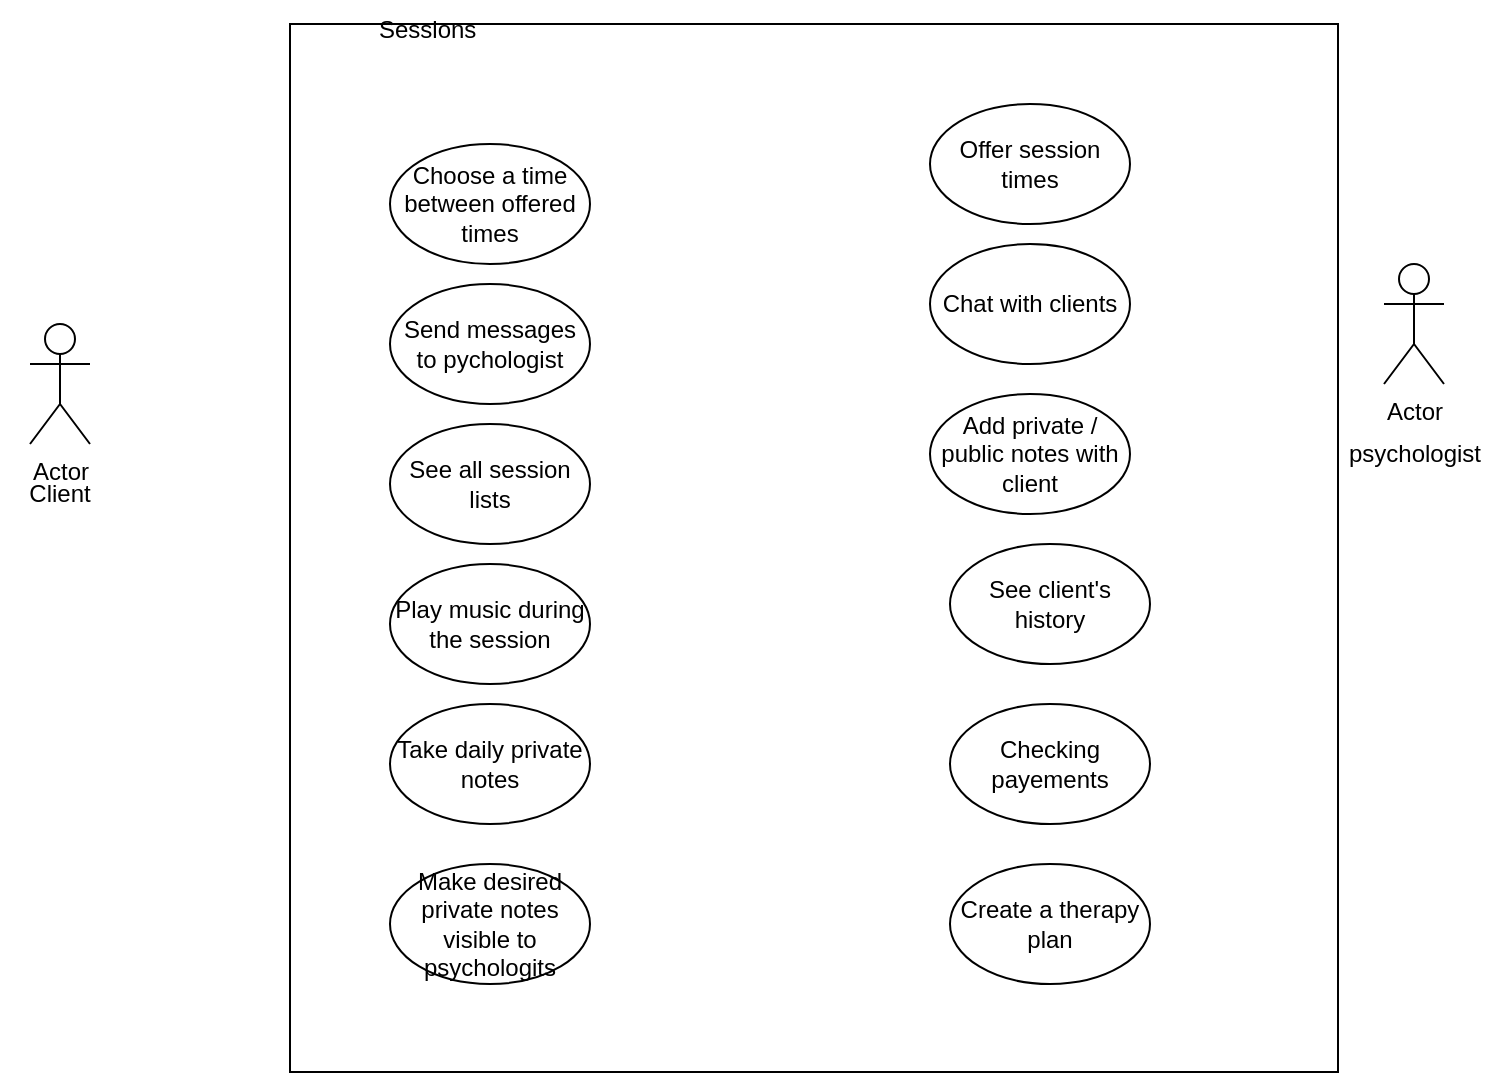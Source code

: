 <mxfile version="24.8.8">
  <diagram name="Page-1" id="b5b7bab2-c9e2-2cf4-8b2a-24fd1a2a6d21">
    <mxGraphModel dx="830" dy="1725" grid="1" gridSize="10" guides="1" tooltips="1" connect="1" arrows="1" fold="1" page="1" pageScale="1" pageWidth="827" pageHeight="1169" background="none" math="0" shadow="0">
      <root>
        <mxCell id="0" />
        <mxCell id="1" parent="0" />
        <mxCell id="3qdfxk0Ov2vLYJv6HYns-1" value="Actor" style="shape=umlActor;verticalLabelPosition=bottom;verticalAlign=top;html=1;outlineConnect=0;" vertex="1" parent="1">
          <mxGeometry x="90" y="-1000" width="30" height="60" as="geometry" />
        </mxCell>
        <mxCell id="3qdfxk0Ov2vLYJv6HYns-5" value="&lt;span style=&quot;color: rgba(0, 0, 0, 0); font-family: monospace; font-size: 0px; text-align: start; text-wrap-mode: nowrap;&quot;&gt;%3CmxGraphModel%3E%3Croot%3E%3CmxCell%20id%3D%220%22%2F%3E%3CmxCell%20id%3D%221%22%20parent%3D%220%22%2F%3E%3CmxCell%20id%3D%222%22%20value%3D%22%22%20style%3D%22ellipse%3BwhiteSpace%3Dwrap%3Bhtml%3D1%3BfillColor%3Dnone%3B%22%20vertex%3D%221%22%20parent%3D%221%22%3E%3CmxGeometry%20x%3D%22270%22%20y%3D%22-810%22%20width%3D%22100%22%20height%3D%2260%22%20as%3D%22geometry%22%2F%3E%3C%2FmxCell%3E%3C%2Froot%3E%3C%2FmxGraphModel%3E&lt;/span&gt;" style="whiteSpace=wrap;html=1;aspect=fixed;fillColor=none;" vertex="1" parent="1">
          <mxGeometry x="220" y="-1150" width="524" height="524" as="geometry" />
        </mxCell>
        <mxCell id="3qdfxk0Ov2vLYJv6HYns-9" value="Client" style="text;html=1;align=center;verticalAlign=middle;whiteSpace=wrap;rounded=0;" vertex="1" parent="1">
          <mxGeometry x="75" y="-930" width="60" height="30" as="geometry" />
        </mxCell>
        <mxCell id="3qdfxk0Ov2vLYJv6HYns-10" value="Actor" style="shape=umlActor;verticalLabelPosition=bottom;verticalAlign=top;html=1;outlineConnect=0;" vertex="1" parent="1">
          <mxGeometry x="767" y="-1030" width="30" height="60" as="geometry" />
        </mxCell>
        <mxCell id="3qdfxk0Ov2vLYJv6HYns-12" value="psychologist" style="text;html=1;align=center;verticalAlign=middle;resizable=0;points=[];autosize=1;strokeColor=none;fillColor=none;" vertex="1" parent="1">
          <mxGeometry x="737" y="-950" width="90" height="30" as="geometry" />
        </mxCell>
        <mxCell id="3qdfxk0Ov2vLYJv6HYns-14" value="Sessions&amp;nbsp;" style="text;html=1;align=center;verticalAlign=middle;resizable=0;points=[];autosize=1;strokeColor=none;fillColor=none;" vertex="1" parent="1">
          <mxGeometry x="250" y="-1162" width="80" height="30" as="geometry" />
        </mxCell>
        <mxCell id="3qdfxk0Ov2vLYJv6HYns-16" value="Choose a time between offered times" style="ellipse;whiteSpace=wrap;html=1;fillColor=none;" vertex="1" parent="1">
          <mxGeometry x="270" y="-1090" width="100" height="60" as="geometry" />
        </mxCell>
        <mxCell id="3qdfxk0Ov2vLYJv6HYns-17" value="Send messages to pychologist" style="ellipse;whiteSpace=wrap;html=1;fillColor=none;" vertex="1" parent="1">
          <mxGeometry x="270" y="-1020" width="100" height="60" as="geometry" />
        </mxCell>
        <mxCell id="3qdfxk0Ov2vLYJv6HYns-18" value="See all session lists" style="ellipse;whiteSpace=wrap;html=1;fillColor=none;" vertex="1" parent="1">
          <mxGeometry x="270" y="-950" width="100" height="60" as="geometry" />
        </mxCell>
        <mxCell id="3qdfxk0Ov2vLYJv6HYns-19" value="Play music during the session" style="ellipse;whiteSpace=wrap;html=1;fillColor=none;" vertex="1" parent="1">
          <mxGeometry x="270" y="-880" width="100" height="60" as="geometry" />
        </mxCell>
        <mxCell id="3qdfxk0Ov2vLYJv6HYns-20" value="Take daily private notes" style="ellipse;whiteSpace=wrap;html=1;fillColor=none;" vertex="1" parent="1">
          <mxGeometry x="270" y="-810" width="100" height="60" as="geometry" />
        </mxCell>
        <mxCell id="3qdfxk0Ov2vLYJv6HYns-21" value="Make desired private notes visible to psychologits" style="ellipse;whiteSpace=wrap;html=1;fillColor=none;" vertex="1" parent="1">
          <mxGeometry x="270" y="-730" width="100" height="60" as="geometry" />
        </mxCell>
        <mxCell id="3qdfxk0Ov2vLYJv6HYns-22" value="Chat with clients" style="ellipse;whiteSpace=wrap;html=1;fillColor=none;" vertex="1" parent="1">
          <mxGeometry x="540" y="-1040" width="100" height="60" as="geometry" />
        </mxCell>
        <mxCell id="3qdfxk0Ov2vLYJv6HYns-24" value="Add private / public notes with client" style="ellipse;whiteSpace=wrap;html=1;fillColor=none;" vertex="1" parent="1">
          <mxGeometry x="540" y="-965" width="100" height="60" as="geometry" />
        </mxCell>
        <mxCell id="3qdfxk0Ov2vLYJv6HYns-25" value="See client&#39;s history" style="ellipse;whiteSpace=wrap;html=1;fillColor=none;" vertex="1" parent="1">
          <mxGeometry x="550" y="-890" width="100" height="60" as="geometry" />
        </mxCell>
        <mxCell id="3qdfxk0Ov2vLYJv6HYns-26" value="Checking payements" style="ellipse;whiteSpace=wrap;html=1;fillColor=none;" vertex="1" parent="1">
          <mxGeometry x="550" y="-810" width="100" height="60" as="geometry" />
        </mxCell>
        <mxCell id="3qdfxk0Ov2vLYJv6HYns-27" value="Create a therapy plan" style="ellipse;whiteSpace=wrap;html=1;fillColor=none;" vertex="1" parent="1">
          <mxGeometry x="550" y="-730" width="100" height="60" as="geometry" />
        </mxCell>
        <mxCell id="3qdfxk0Ov2vLYJv6HYns-28" value="Offer session times" style="ellipse;whiteSpace=wrap;html=1;fillColor=none;" vertex="1" parent="1">
          <mxGeometry x="540" y="-1110" width="100" height="60" as="geometry" />
        </mxCell>
      </root>
    </mxGraphModel>
  </diagram>
</mxfile>
